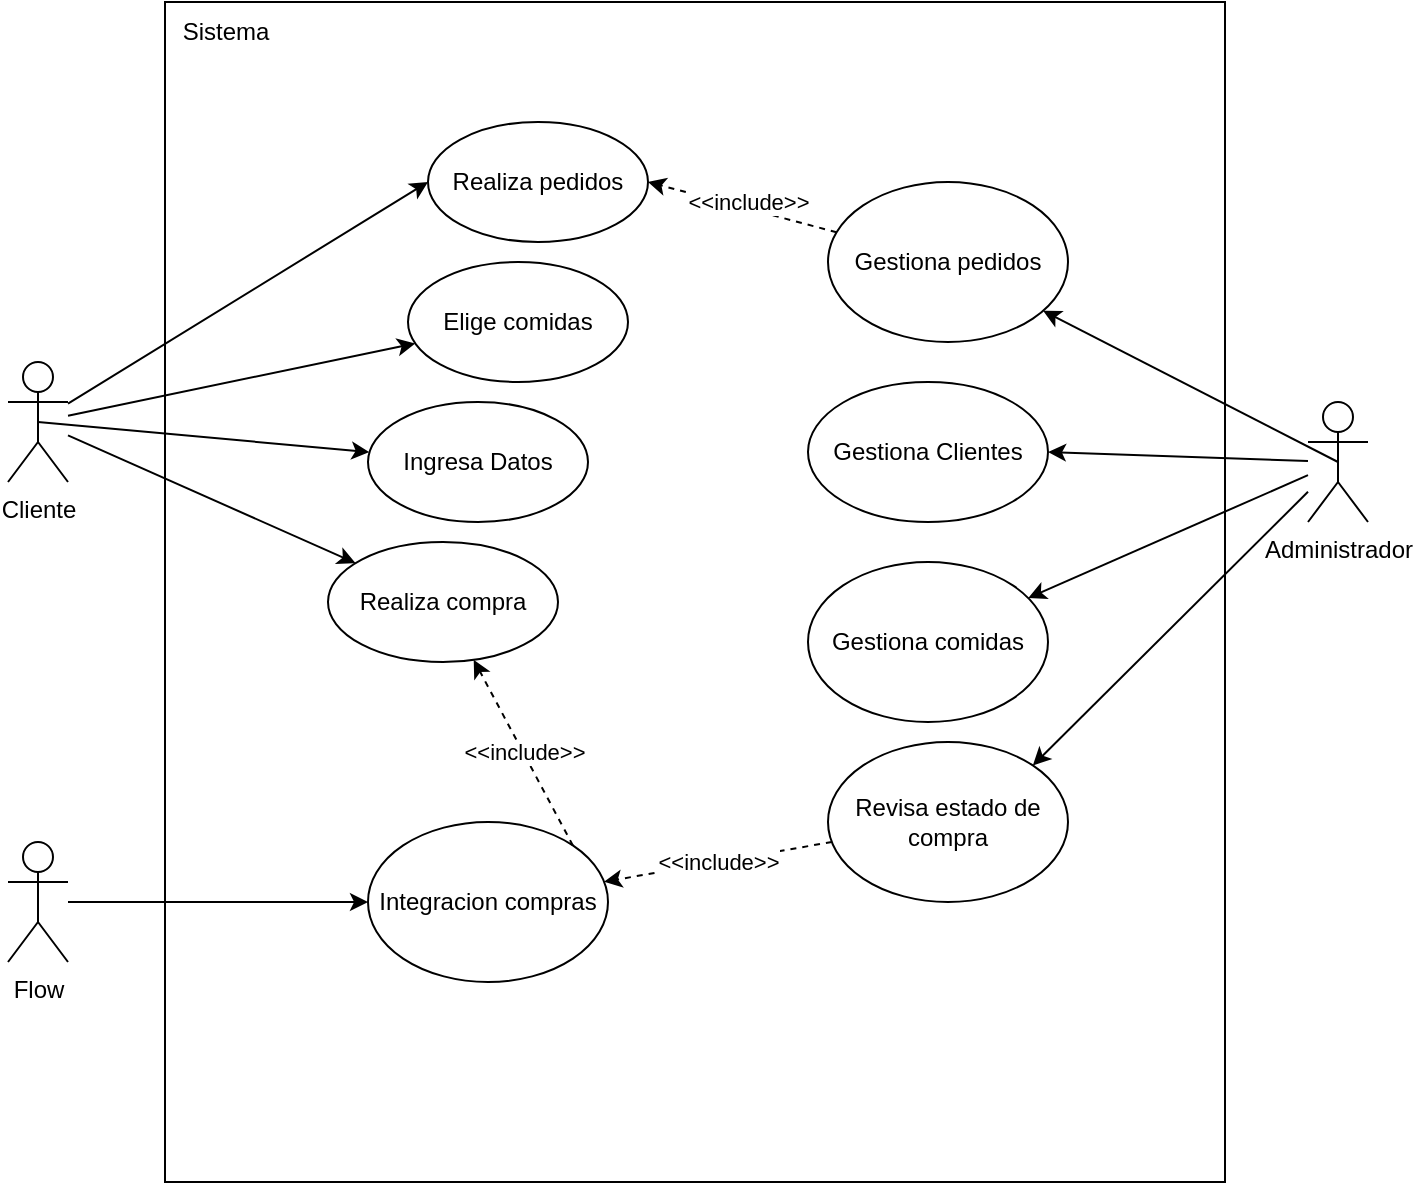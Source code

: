 <mxfile version="15.4.3" type="github"><diagram id="LQ8Kf92SngpNarxRKz1u" name="Page-1"><mxGraphModel dx="1422" dy="746" grid="1" gridSize="10" guides="1" tooltips="1" connect="1" arrows="1" fold="1" page="1" pageScale="1" pageWidth="827" pageHeight="1169" math="0" shadow="0"><root><mxCell id="0"/><mxCell id="1" parent="0"/><mxCell id="XBpaob7bxwuDzLJPXxvu-1" value="Cliente" style="shape=umlActor;verticalLabelPosition=bottom;verticalAlign=top;html=1;outlineConnect=0;" vertex="1" parent="1"><mxGeometry x="70" y="250" width="30" height="60" as="geometry"/></mxCell><mxCell id="XBpaob7bxwuDzLJPXxvu-2" value="Administrador" style="shape=umlActor;verticalLabelPosition=bottom;verticalAlign=top;html=1;outlineConnect=0;" vertex="1" parent="1"><mxGeometry x="720" y="270" width="30" height="60" as="geometry"/></mxCell><mxCell id="XBpaob7bxwuDzLJPXxvu-3" value="&lt;div&gt;&lt;br&gt;&lt;/div&gt;" style="rounded=0;whiteSpace=wrap;html=1;" vertex="1" parent="1"><mxGeometry x="148.5" y="70" width="530" height="590" as="geometry"/></mxCell><mxCell id="XBpaob7bxwuDzLJPXxvu-4" value="Sistema" style="text;html=1;strokeColor=none;fillColor=none;align=center;verticalAlign=middle;whiteSpace=wrap;rounded=0;" vertex="1" parent="1"><mxGeometry x="149" y="70" width="60" height="30" as="geometry"/></mxCell><mxCell id="XBpaob7bxwuDzLJPXxvu-5" value="Realiza pedidos" style="ellipse;whiteSpace=wrap;html=1;" vertex="1" parent="1"><mxGeometry x="280" y="130" width="110" height="60" as="geometry"/></mxCell><mxCell id="XBpaob7bxwuDzLJPXxvu-6" value="Elige comidas" style="ellipse;whiteSpace=wrap;html=1;" vertex="1" parent="1"><mxGeometry x="270" y="200" width="110" height="60" as="geometry"/></mxCell><mxCell id="XBpaob7bxwuDzLJPXxvu-7" value="Ingresa Datos" style="ellipse;whiteSpace=wrap;html=1;" vertex="1" parent="1"><mxGeometry x="250" y="270" width="110" height="60" as="geometry"/></mxCell><mxCell id="XBpaob7bxwuDzLJPXxvu-8" value="Gestiona pedidos" style="ellipse;whiteSpace=wrap;html=1;" vertex="1" parent="1"><mxGeometry x="480" y="160" width="120" height="80" as="geometry"/></mxCell><mxCell id="XBpaob7bxwuDzLJPXxvu-9" value="Flow" style="shape=umlActor;verticalLabelPosition=bottom;verticalAlign=top;html=1;outlineConnect=0;" vertex="1" parent="1"><mxGeometry x="70" y="490" width="30" height="60" as="geometry"/></mxCell><mxCell id="XBpaob7bxwuDzLJPXxvu-10" value="Integracion compras" style="ellipse;whiteSpace=wrap;html=1;" vertex="1" parent="1"><mxGeometry x="250" y="480" width="120" height="80" as="geometry"/></mxCell><mxCell id="XBpaob7bxwuDzLJPXxvu-11" value="" style="endArrow=classic;html=1;rounded=0;entryX=0;entryY=0.5;entryDx=0;entryDy=0;" edge="1" parent="1" source="XBpaob7bxwuDzLJPXxvu-1" target="XBpaob7bxwuDzLJPXxvu-5"><mxGeometry width="50" height="50" relative="1" as="geometry"><mxPoint x="160" y="260" as="sourcePoint"/><mxPoint x="210" y="210" as="targetPoint"/></mxGeometry></mxCell><mxCell id="XBpaob7bxwuDzLJPXxvu-12" value="" style="endArrow=classic;html=1;rounded=0;" edge="1" parent="1" source="XBpaob7bxwuDzLJPXxvu-1" target="XBpaob7bxwuDzLJPXxvu-6"><mxGeometry width="50" height="50" relative="1" as="geometry"><mxPoint x="110" y="280" as="sourcePoint"/><mxPoint x="230" y="200" as="targetPoint"/></mxGeometry></mxCell><mxCell id="XBpaob7bxwuDzLJPXxvu-13" value="" style="endArrow=classic;html=1;rounded=0;exitX=0.5;exitY=0.5;exitDx=0;exitDy=0;exitPerimeter=0;" edge="1" parent="1" source="XBpaob7bxwuDzLJPXxvu-1" target="XBpaob7bxwuDzLJPXxvu-7"><mxGeometry width="50" height="50" relative="1" as="geometry"><mxPoint x="120" y="290" as="sourcePoint"/><mxPoint x="240" y="210" as="targetPoint"/></mxGeometry></mxCell><mxCell id="XBpaob7bxwuDzLJPXxvu-14" value="" style="endArrow=classic;html=1;rounded=0;exitX=0.5;exitY=0.5;exitDx=0;exitDy=0;exitPerimeter=0;" edge="1" parent="1" source="XBpaob7bxwuDzLJPXxvu-2" target="XBpaob7bxwuDzLJPXxvu-8"><mxGeometry width="50" height="50" relative="1" as="geometry"><mxPoint x="550" y="240" as="sourcePoint"/><mxPoint x="670" y="160" as="targetPoint"/></mxGeometry></mxCell><mxCell id="XBpaob7bxwuDzLJPXxvu-15" value="" style="endArrow=classic;html=1;rounded=0;entryX=0;entryY=0.5;entryDx=0;entryDy=0;" edge="1" parent="1" source="XBpaob7bxwuDzLJPXxvu-9" target="XBpaob7bxwuDzLJPXxvu-10"><mxGeometry width="50" height="50" relative="1" as="geometry"><mxPoint x="150" y="530" as="sourcePoint"/><mxPoint x="200" y="480" as="targetPoint"/></mxGeometry></mxCell><mxCell id="XBpaob7bxwuDzLJPXxvu-16" value="Realiza compra" style="ellipse;whiteSpace=wrap;html=1;" vertex="1" parent="1"><mxGeometry x="230" y="340" width="115" height="60" as="geometry"/></mxCell><mxCell id="XBpaob7bxwuDzLJPXxvu-17" value="" style="endArrow=classic;html=1;rounded=0;" edge="1" parent="1" source="XBpaob7bxwuDzLJPXxvu-1" target="XBpaob7bxwuDzLJPXxvu-16"><mxGeometry width="50" height="50" relative="1" as="geometry"><mxPoint x="140" y="310" as="sourcePoint"/><mxPoint x="260" y="230" as="targetPoint"/></mxGeometry></mxCell><mxCell id="XBpaob7bxwuDzLJPXxvu-18" value="&amp;lt;&amp;lt;include&amp;gt;&amp;gt;" style="endArrow=classic;html=1;rounded=0;exitX=1;exitY=0;exitDx=0;exitDy=0;dashed=1;" edge="1" parent="1" source="XBpaob7bxwuDzLJPXxvu-10" target="XBpaob7bxwuDzLJPXxvu-16"><mxGeometry width="50" height="50" relative="1" as="geometry"><mxPoint x="350" y="480" as="sourcePoint"/><mxPoint x="400" y="430" as="targetPoint"/></mxGeometry></mxCell><mxCell id="XBpaob7bxwuDzLJPXxvu-19" value="" style="endArrow=classic;html=1;rounded=0;dashed=1;entryX=1;entryY=0.5;entryDx=0;entryDy=0;" edge="1" parent="1" source="XBpaob7bxwuDzLJPXxvu-8" target="XBpaob7bxwuDzLJPXxvu-5"><mxGeometry width="50" height="50" relative="1" as="geometry"><mxPoint x="420" y="210" as="sourcePoint"/><mxPoint x="470" y="160" as="targetPoint"/></mxGeometry></mxCell><mxCell id="XBpaob7bxwuDzLJPXxvu-20" value="&amp;lt;&amp;lt;include&amp;gt;&amp;gt;" style="edgeLabel;html=1;align=center;verticalAlign=middle;resizable=0;points=[];" vertex="1" connectable="0" parent="XBpaob7bxwuDzLJPXxvu-19"><mxGeometry x="0.22" y="-1" relative="1" as="geometry"><mxPoint x="13" y="1" as="offset"/></mxGeometry></mxCell><mxCell id="XBpaob7bxwuDzLJPXxvu-21" value="Gestiona Clientes" style="ellipse;whiteSpace=wrap;html=1;" vertex="1" parent="1"><mxGeometry x="470" y="260" width="120" height="70" as="geometry"/></mxCell><mxCell id="XBpaob7bxwuDzLJPXxvu-22" value="Gestiona comidas" style="ellipse;whiteSpace=wrap;html=1;" vertex="1" parent="1"><mxGeometry x="470" y="350" width="120" height="80" as="geometry"/></mxCell><mxCell id="XBpaob7bxwuDzLJPXxvu-23" value="" style="endArrow=classic;html=1;rounded=0;entryX=1;entryY=0.5;entryDx=0;entryDy=0;" edge="1" parent="1" source="XBpaob7bxwuDzLJPXxvu-2" target="XBpaob7bxwuDzLJPXxvu-21"><mxGeometry width="50" height="50" relative="1" as="geometry"><mxPoint x="600" y="370" as="sourcePoint"/><mxPoint x="650" y="320" as="targetPoint"/></mxGeometry></mxCell><mxCell id="XBpaob7bxwuDzLJPXxvu-24" value="" style="endArrow=classic;html=1;rounded=0;" edge="1" parent="1" source="XBpaob7bxwuDzLJPXxvu-2" target="XBpaob7bxwuDzLJPXxvu-22"><mxGeometry width="50" height="50" relative="1" as="geometry"><mxPoint x="745" y="310" as="sourcePoint"/><mxPoint x="597.557" y="234.388" as="targetPoint"/></mxGeometry></mxCell><mxCell id="XBpaob7bxwuDzLJPXxvu-25" value="Revisa estado de compra" style="ellipse;whiteSpace=wrap;html=1;" vertex="1" parent="1"><mxGeometry x="480" y="440" width="120" height="80" as="geometry"/></mxCell><mxCell id="XBpaob7bxwuDzLJPXxvu-26" value="" style="endArrow=classic;html=1;rounded=0;entryX=1;entryY=0;entryDx=0;entryDy=0;" edge="1" parent="1" source="XBpaob7bxwuDzLJPXxvu-2" target="XBpaob7bxwuDzLJPXxvu-25"><mxGeometry width="50" height="50" relative="1" as="geometry"><mxPoint x="640" y="470" as="sourcePoint"/><mxPoint x="690" y="420" as="targetPoint"/></mxGeometry></mxCell><mxCell id="XBpaob7bxwuDzLJPXxvu-27" value="&amp;lt;&amp;lt;include&amp;gt;&amp;gt;" style="endArrow=classic;html=1;rounded=0;dashed=1;" edge="1" parent="1" source="XBpaob7bxwuDzLJPXxvu-25" target="XBpaob7bxwuDzLJPXxvu-10"><mxGeometry width="50" height="50" relative="1" as="geometry"><mxPoint x="450" y="560" as="sourcePoint"/><mxPoint x="500" y="510" as="targetPoint"/></mxGeometry></mxCell></root></mxGraphModel></diagram></mxfile>